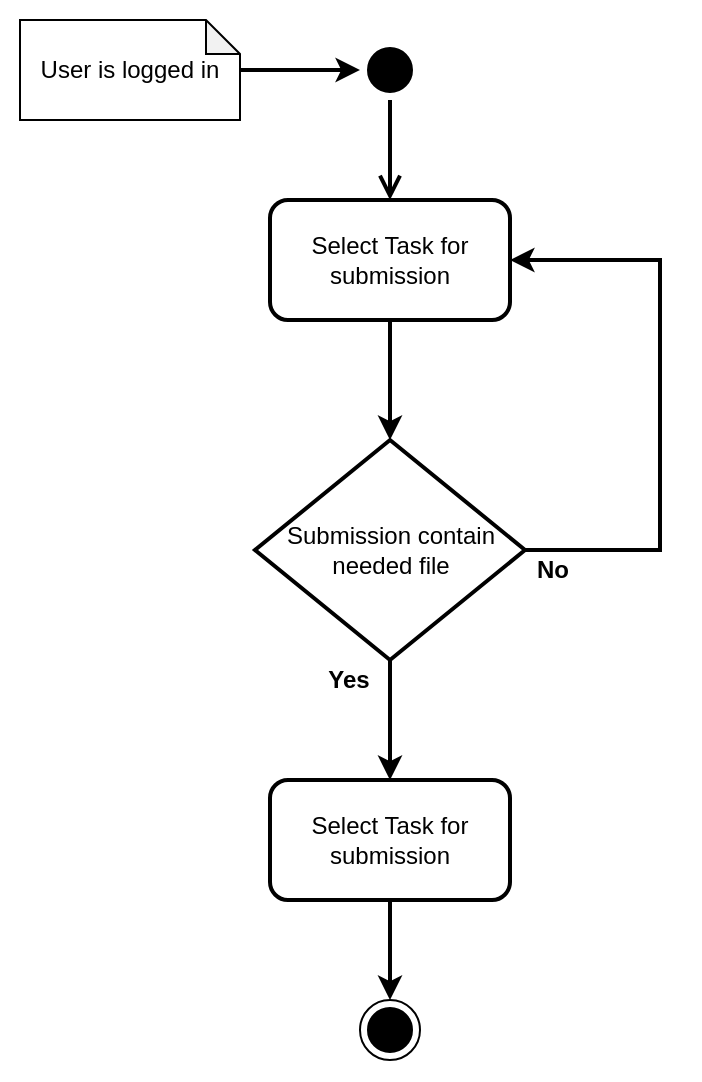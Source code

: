<mxfile version="14.1.8" type="device"><diagram id="yry8PvBqcOU6l7nExyip" name="Page-1"><mxGraphModel dx="920" dy="899" grid="1" gridSize="10" guides="1" tooltips="1" connect="1" arrows="1" fold="1" page="1" pageScale="1" pageWidth="850" pageHeight="1100" math="0" shadow="0"><root><mxCell id="0"/><mxCell id="1" parent="0"/><mxCell id="Nbldr0-NNe8seztsUMFt-17" value="" style="rounded=0;whiteSpace=wrap;html=1;strokeWidth=2;strokeColor=none;" vertex="1" parent="1"><mxGeometry x="160" y="180" width="350" height="540" as="geometry"/></mxCell><mxCell id="Nbldr0-NNe8seztsUMFt-4" value="" style="edgeStyle=orthogonalEdgeStyle;rounded=0;orthogonalLoop=1;jettySize=auto;html=1;strokeColor=#000000;strokeWidth=2;" edge="1" parent="1" source="Nbldr0-NNe8seztsUMFt-1" target="Nbldr0-NNe8seztsUMFt-2"><mxGeometry relative="1" as="geometry"/></mxCell><mxCell id="Nbldr0-NNe8seztsUMFt-1" value="User is logged in" style="shape=note;whiteSpace=wrap;html=1;backgroundOutline=1;darkOpacity=0.05;size=17;" vertex="1" parent="1"><mxGeometry x="170" y="190" width="110" height="50" as="geometry"/></mxCell><mxCell id="Nbldr0-NNe8seztsUMFt-2" value="" style="ellipse;html=1;shape=startState;fillColor=#000000;" vertex="1" parent="1"><mxGeometry x="340" y="200" width="30" height="30" as="geometry"/></mxCell><mxCell id="Nbldr0-NNe8seztsUMFt-3" value="" style="edgeStyle=orthogonalEdgeStyle;html=1;verticalAlign=bottom;endArrow=open;endSize=8;strokeWidth=2;" edge="1" source="Nbldr0-NNe8seztsUMFt-2" parent="1" target="Nbldr0-NNe8seztsUMFt-5"><mxGeometry relative="1" as="geometry"><mxPoint x="355" y="290" as="targetPoint"/></mxGeometry></mxCell><mxCell id="Nbldr0-NNe8seztsUMFt-8" value="" style="edgeStyle=orthogonalEdgeStyle;rounded=0;orthogonalLoop=1;jettySize=auto;html=1;strokeColor=#000000;strokeWidth=2;" edge="1" parent="1" source="Nbldr0-NNe8seztsUMFt-5" target="Nbldr0-NNe8seztsUMFt-7"><mxGeometry relative="1" as="geometry"/></mxCell><mxCell id="Nbldr0-NNe8seztsUMFt-5" value="Select Task for submission" style="rounded=1;whiteSpace=wrap;html=1;strokeColor=#000000;strokeWidth=2;" vertex="1" parent="1"><mxGeometry x="295" y="280" width="120" height="60" as="geometry"/></mxCell><mxCell id="Nbldr0-NNe8seztsUMFt-6" style="edgeStyle=orthogonalEdgeStyle;rounded=0;orthogonalLoop=1;jettySize=auto;html=1;exitX=0.5;exitY=1;exitDx=0;exitDy=0;strokeColor=#000000;strokeWidth=2;" edge="1" parent="1" source="Nbldr0-NNe8seztsUMFt-5" target="Nbldr0-NNe8seztsUMFt-5"><mxGeometry relative="1" as="geometry"/></mxCell><mxCell id="Nbldr0-NNe8seztsUMFt-11" style="edgeStyle=orthogonalEdgeStyle;rounded=0;orthogonalLoop=1;jettySize=auto;html=1;strokeColor=#000000;strokeWidth=2;" edge="1" parent="1" source="Nbldr0-NNe8seztsUMFt-7" target="Nbldr0-NNe8seztsUMFt-9"><mxGeometry relative="1" as="geometry"/></mxCell><mxCell id="Nbldr0-NNe8seztsUMFt-13" style="edgeStyle=orthogonalEdgeStyle;rounded=0;orthogonalLoop=1;jettySize=auto;html=1;strokeColor=#000000;strokeWidth=2;" edge="1" parent="1" source="Nbldr0-NNe8seztsUMFt-7" target="Nbldr0-NNe8seztsUMFt-5"><mxGeometry relative="1" as="geometry"><Array as="points"><mxPoint x="490" y="455"/><mxPoint x="490" y="310"/></Array></mxGeometry></mxCell><mxCell id="Nbldr0-NNe8seztsUMFt-7" value="Submission contain needed file" style="rhombus;whiteSpace=wrap;html=1;rounded=0;strokeWidth=2;" vertex="1" parent="1"><mxGeometry x="287.5" y="400" width="135" height="110" as="geometry"/></mxCell><mxCell id="Nbldr0-NNe8seztsUMFt-16" style="edgeStyle=orthogonalEdgeStyle;rounded=0;orthogonalLoop=1;jettySize=auto;html=1;strokeColor=#000000;strokeWidth=2;" edge="1" parent="1" source="Nbldr0-NNe8seztsUMFt-9" target="Nbldr0-NNe8seztsUMFt-15"><mxGeometry relative="1" as="geometry"><mxPoint x="355" y="660" as="targetPoint"/></mxGeometry></mxCell><mxCell id="Nbldr0-NNe8seztsUMFt-9" value="Select Task for submission" style="rounded=1;whiteSpace=wrap;html=1;strokeColor=#000000;strokeWidth=2;" vertex="1" parent="1"><mxGeometry x="295" y="570" width="120" height="60" as="geometry"/></mxCell><mxCell id="Nbldr0-NNe8seztsUMFt-12" value="&lt;b&gt;Yes&lt;/b&gt;" style="text;html=1;align=center;verticalAlign=middle;resizable=0;points=[];autosize=1;" vertex="1" parent="1"><mxGeometry x="314" y="510" width="40" height="20" as="geometry"/></mxCell><mxCell id="Nbldr0-NNe8seztsUMFt-14" value="&lt;b&gt;No&lt;/b&gt;" style="text;html=1;align=center;verticalAlign=middle;resizable=0;points=[];autosize=1;" vertex="1" parent="1"><mxGeometry x="421" y="455" width="30" height="20" as="geometry"/></mxCell><mxCell id="Nbldr0-NNe8seztsUMFt-15" value="" style="ellipse;html=1;shape=endState;fillColor=#000000;rounded=0;" vertex="1" parent="1"><mxGeometry x="340" y="680" width="30" height="30" as="geometry"/></mxCell></root></mxGraphModel></diagram></mxfile>